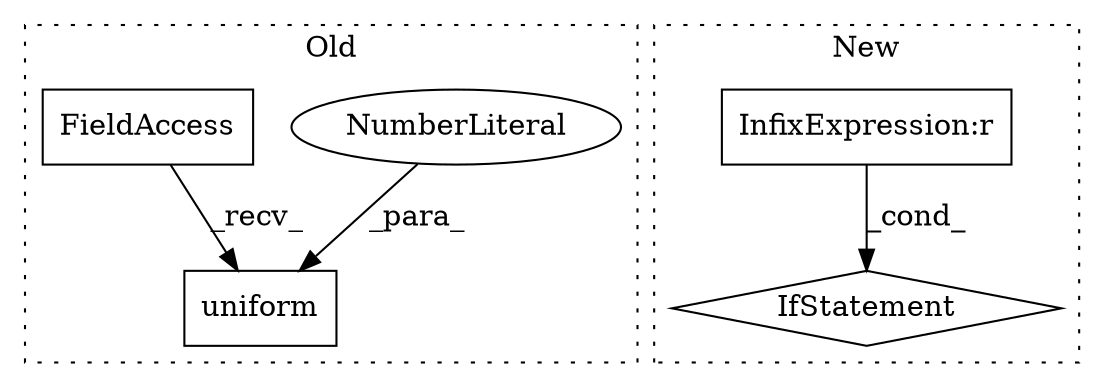 digraph G {
subgraph cluster0 {
1 [label="uniform" a="32" s="2755,2767" l="8,1" shape="box"];
4 [label="NumberLiteral" a="34" s="2763" l="1" shape="ellipse"];
5 [label="FieldAccess" a="22" s="2742" l="12" shape="box"];
label = "Old";
style="dotted";
}
subgraph cluster1 {
2 [label="IfStatement" a="25" s="2771,2800" l="4,2" shape="diamond"];
3 [label="InfixExpression:r" a="27" s="2779" l="4" shape="box"];
label = "New";
style="dotted";
}
3 -> 2 [label="_cond_"];
4 -> 1 [label="_para_"];
5 -> 1 [label="_recv_"];
}